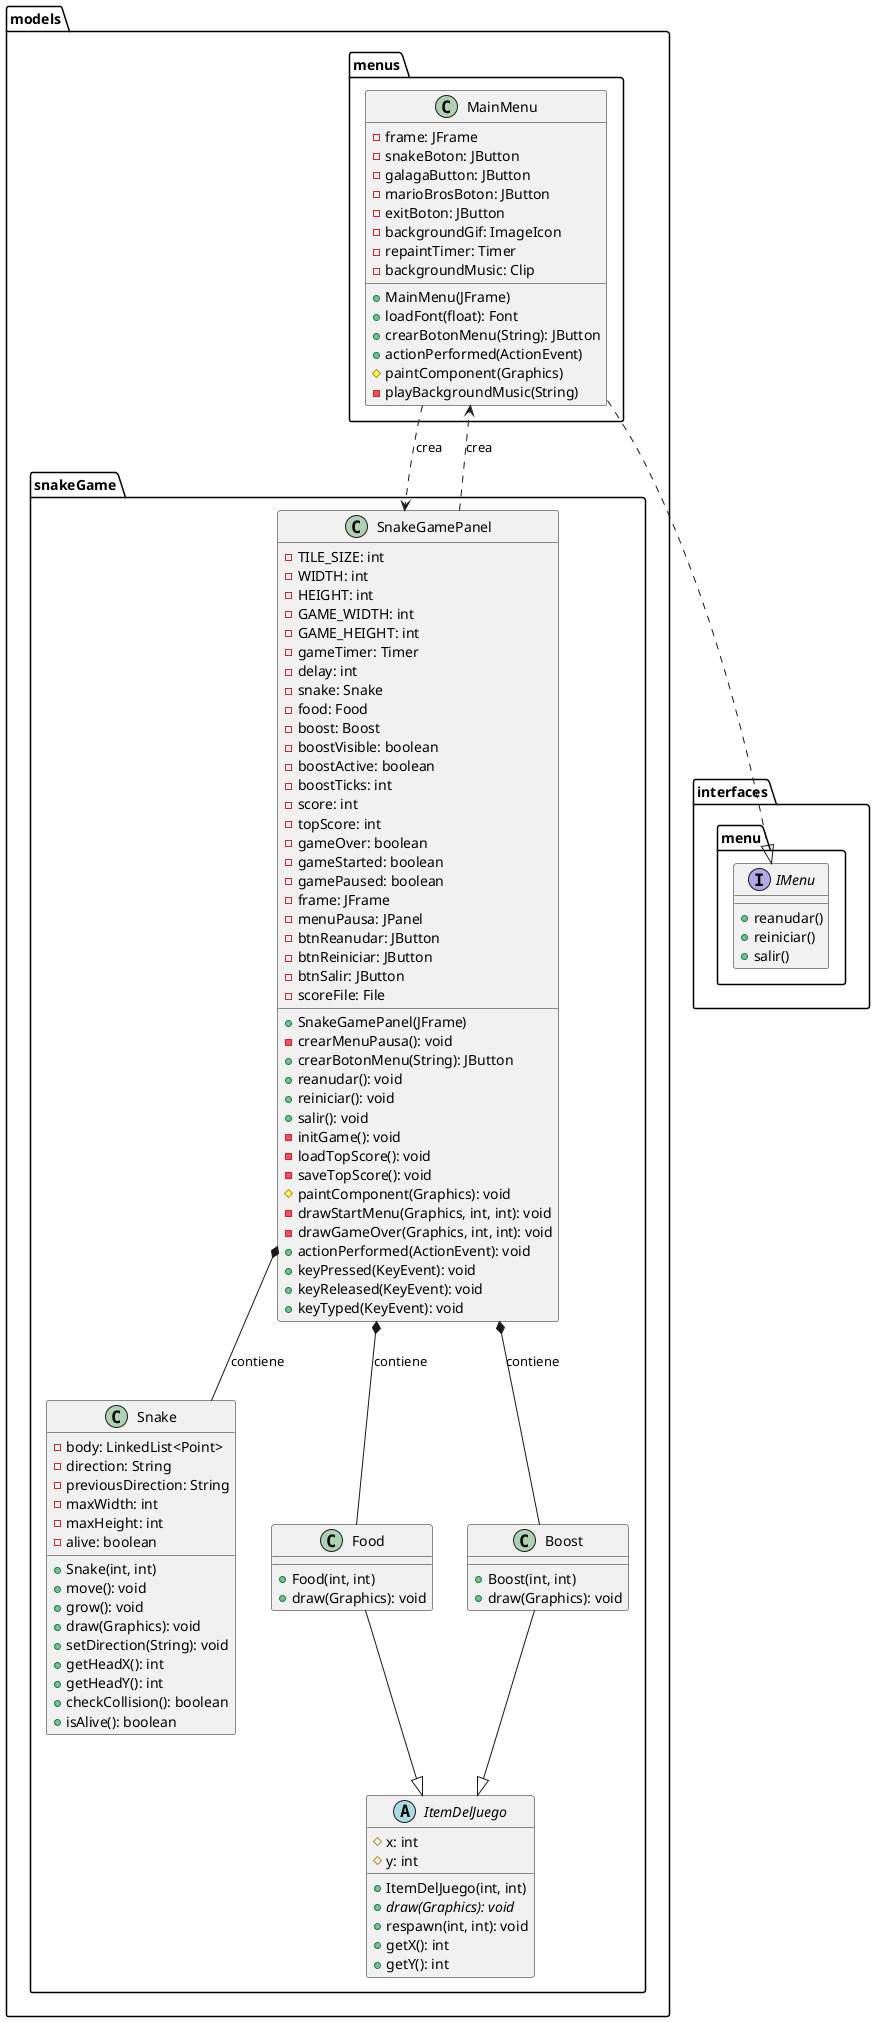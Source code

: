 @startuml SnakeGame Component Diagram with MainMenu Interaction

' --- INTERFACES ---
package "interfaces.menu" {
    interface IMenu {
        + reanudar()
        + reiniciar()
        + salir()
    }
}

' --- MODELS.MENUS ---
package "models.menus" {
    class MainMenu {
        - frame: JFrame
        - snakeBoton: JButton
        - galagaButton: JButton
        - marioBrosBoton: JButton
        - exitBoton: JButton
        - backgroundGif: ImageIcon
        - repaintTimer: Timer
        - backgroundMusic: Clip

        + MainMenu(JFrame)
        + loadFont(float): Font
        + crearBotonMenu(String): JButton
        + actionPerformed(ActionEvent)
        # paintComponent(Graphics)
        - playBackgroundMusic(String)
    }
}

' --- MODELS SNAKE GAME ---
package "models.snakeGame" {
    class SnakeGamePanel {
        - TILE_SIZE: int
        - WIDTH: int
        - HEIGHT: int
        - GAME_WIDTH: int
        - GAME_HEIGHT: int
        - gameTimer: Timer
        - delay: int
        - snake: Snake
        - food: Food
        - boost: Boost
        - boostVisible: boolean
        - boostActive: boolean
        - boostTicks: int
        - score: int
        - topScore: int
        - gameOver: boolean
        - gameStarted: boolean
        - gamePaused: boolean
        - frame: JFrame
        - menuPausa: JPanel
        - btnReanudar: JButton
        - btnReiniciar: JButton
        - btnSalir: JButton
        - scoreFile: File

        + SnakeGamePanel(JFrame)
        - crearMenuPausa(): void
        + crearBotonMenu(String): JButton
        + reanudar(): void
        + reiniciar(): void
        + salir(): void
        - initGame(): void
        - loadTopScore(): void
        - saveTopScore(): void
        # paintComponent(Graphics): void
        - drawStartMenu(Graphics, int, int): void
        - drawGameOver(Graphics, int, int): void
        + actionPerformed(ActionEvent): void
        + keyPressed(KeyEvent): void
        + keyReleased(KeyEvent): void
        + keyTyped(KeyEvent): void
    }

    class Snake {
        - body: LinkedList<Point>
        - direction: String
        - previousDirection: String
        - maxWidth: int
        - maxHeight: int
        - alive: boolean

        + Snake(int, int)
        + move(): void
        + grow(): void
        + draw(Graphics): void
        + setDirection(String): void
        + getHeadX(): int
        + getHeadY(): int
        + checkCollision(): boolean
        + isAlive(): boolean
    }

    abstract class ItemDelJuego {
        # x: int
        # y: int

        + ItemDelJuego(int, int)
        + {abstract} draw(Graphics): void
        + respawn(int, int): void
        + getX(): int
        + getY(): int
    }

    class Food {
        + Food(int, int)
        + draw(Graphics): void
    }

    class Boost {
        + Boost(int, int)
        + draw(Graphics): void
    }
}

' --- IMPLEMENTACION DE INTERFACES ---
MainMenu ..|> IMenu

' --- HERENICA ---
Food --|> ItemDelJuego
Boost --|> ItemDelJuego

' --- COMPOSICION ---
SnakeGamePanel *-- Snake : contiene
SnakeGamePanel *-- Food : contiene
SnakeGamePanel *-- Boost : contiene

' --- NAVEGACION ---
MainMenu ..> SnakeGamePanel : crea
SnakeGamePanel ..> MainMenu : crea

@enduml